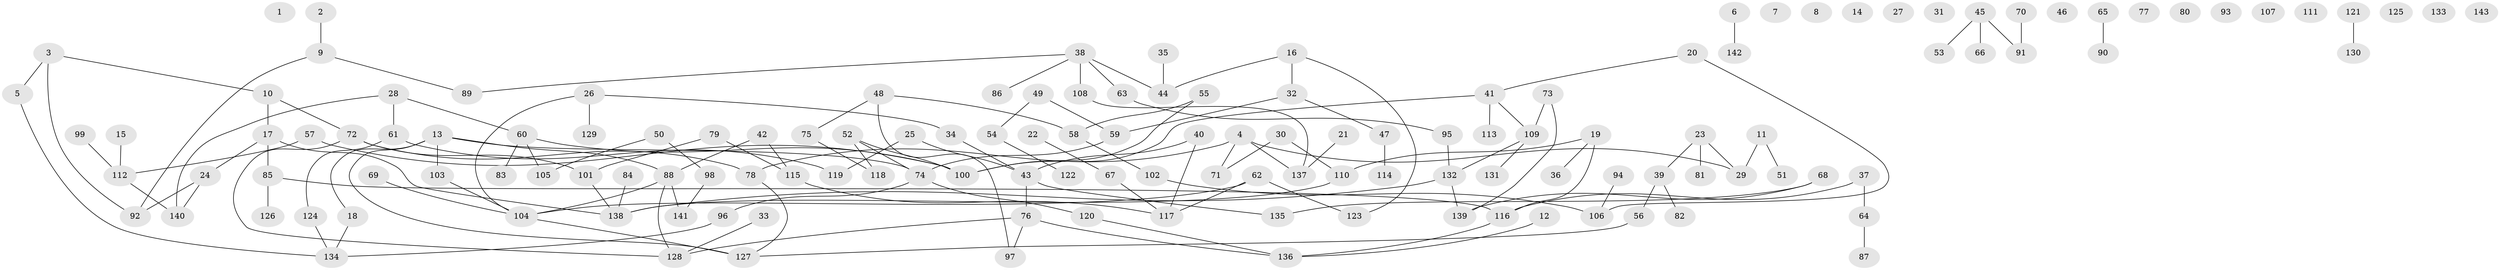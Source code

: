 // Generated by graph-tools (version 1.1) at 2025/49/03/09/25 03:49:07]
// undirected, 143 vertices, 154 edges
graph export_dot {
graph [start="1"]
  node [color=gray90,style=filled];
  1;
  2;
  3;
  4;
  5;
  6;
  7;
  8;
  9;
  10;
  11;
  12;
  13;
  14;
  15;
  16;
  17;
  18;
  19;
  20;
  21;
  22;
  23;
  24;
  25;
  26;
  27;
  28;
  29;
  30;
  31;
  32;
  33;
  34;
  35;
  36;
  37;
  38;
  39;
  40;
  41;
  42;
  43;
  44;
  45;
  46;
  47;
  48;
  49;
  50;
  51;
  52;
  53;
  54;
  55;
  56;
  57;
  58;
  59;
  60;
  61;
  62;
  63;
  64;
  65;
  66;
  67;
  68;
  69;
  70;
  71;
  72;
  73;
  74;
  75;
  76;
  77;
  78;
  79;
  80;
  81;
  82;
  83;
  84;
  85;
  86;
  87;
  88;
  89;
  90;
  91;
  92;
  93;
  94;
  95;
  96;
  97;
  98;
  99;
  100;
  101;
  102;
  103;
  104;
  105;
  106;
  107;
  108;
  109;
  110;
  111;
  112;
  113;
  114;
  115;
  116;
  117;
  118;
  119;
  120;
  121;
  122;
  123;
  124;
  125;
  126;
  127;
  128;
  129;
  130;
  131;
  132;
  133;
  134;
  135;
  136;
  137;
  138;
  139;
  140;
  141;
  142;
  143;
  2 -- 9;
  3 -- 5;
  3 -- 10;
  3 -- 92;
  4 -- 29;
  4 -- 71;
  4 -- 78;
  4 -- 137;
  5 -- 134;
  6 -- 142;
  9 -- 89;
  9 -- 92;
  10 -- 17;
  10 -- 72;
  11 -- 29;
  11 -- 51;
  12 -- 136;
  13 -- 18;
  13 -- 74;
  13 -- 88;
  13 -- 103;
  13 -- 127;
  15 -- 112;
  16 -- 32;
  16 -- 44;
  16 -- 123;
  17 -- 24;
  17 -- 85;
  17 -- 138;
  18 -- 134;
  19 -- 36;
  19 -- 110;
  19 -- 116;
  20 -- 41;
  20 -- 106;
  21 -- 137;
  22 -- 67;
  23 -- 29;
  23 -- 39;
  23 -- 81;
  24 -- 92;
  24 -- 140;
  25 -- 43;
  25 -- 119;
  26 -- 34;
  26 -- 104;
  26 -- 129;
  28 -- 60;
  28 -- 61;
  28 -- 140;
  30 -- 71;
  30 -- 110;
  32 -- 47;
  32 -- 59;
  33 -- 128;
  34 -- 43;
  35 -- 44;
  37 -- 64;
  37 -- 116;
  38 -- 44;
  38 -- 63;
  38 -- 86;
  38 -- 89;
  38 -- 108;
  39 -- 56;
  39 -- 82;
  40 -- 43;
  40 -- 117;
  41 -- 100;
  41 -- 109;
  41 -- 113;
  42 -- 88;
  42 -- 115;
  43 -- 76;
  43 -- 135;
  45 -- 53;
  45 -- 66;
  45 -- 91;
  47 -- 114;
  48 -- 58;
  48 -- 75;
  48 -- 97;
  49 -- 54;
  49 -- 59;
  50 -- 98;
  50 -- 105;
  52 -- 74;
  52 -- 100;
  52 -- 118;
  54 -- 122;
  55 -- 58;
  55 -- 100;
  56 -- 127;
  57 -- 100;
  57 -- 112;
  58 -- 102;
  59 -- 74;
  60 -- 83;
  60 -- 100;
  60 -- 105;
  61 -- 119;
  61 -- 124;
  62 -- 104;
  62 -- 117;
  62 -- 123;
  63 -- 95;
  64 -- 87;
  65 -- 90;
  67 -- 117;
  68 -- 135;
  68 -- 139;
  69 -- 104;
  70 -- 91;
  72 -- 78;
  72 -- 101;
  72 -- 128;
  73 -- 109;
  73 -- 139;
  74 -- 96;
  74 -- 120;
  75 -- 118;
  76 -- 97;
  76 -- 128;
  76 -- 136;
  78 -- 127;
  79 -- 101;
  79 -- 115;
  84 -- 138;
  85 -- 116;
  85 -- 126;
  88 -- 104;
  88 -- 128;
  88 -- 141;
  94 -- 106;
  95 -- 132;
  96 -- 134;
  98 -- 141;
  99 -- 112;
  101 -- 138;
  102 -- 106;
  103 -- 104;
  104 -- 127;
  108 -- 137;
  109 -- 131;
  109 -- 132;
  110 -- 138;
  112 -- 140;
  115 -- 117;
  116 -- 136;
  120 -- 136;
  121 -- 130;
  124 -- 134;
  132 -- 138;
  132 -- 139;
}
